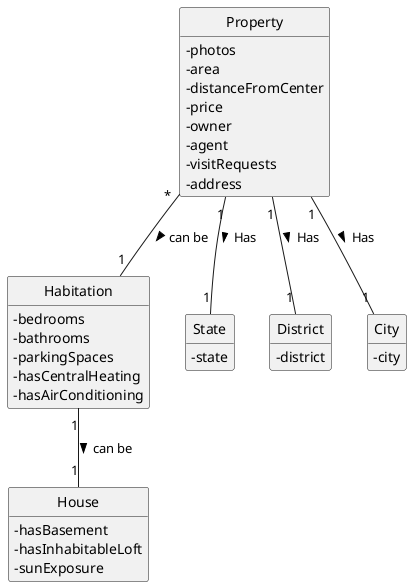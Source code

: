 @startuml
skinparam monochrome true
skinparam packageStyle rectangle
skinparam shadowing false

'left to right direction

skinparam classAttributeIconSize 0

hide circle
hide methods

class Property {
	- photos
	- area
	- distanceFromCenter
	- price
	- owner
	- agent
	- visitRequests
	- address
}

class Habitation {
	- bedrooms
	- bathrooms
	- parkingSpaces
	- hasCentralHeating
	- hasAirConditioning
}

class House {
	- hasBasement
	- hasInhabitableLoft
	- sunExposure
}

class State {
    - state
}

class District {
    - district
}

class City {
    - city
}

Property "*" -- "1" Habitation : can be >
Habitation "1" -- "1" House : can be >

Property "1" -- "1" State: Has >
Property "1" -- "1" District : Has >
Property "1" -- "1" City : Has >

@enduml